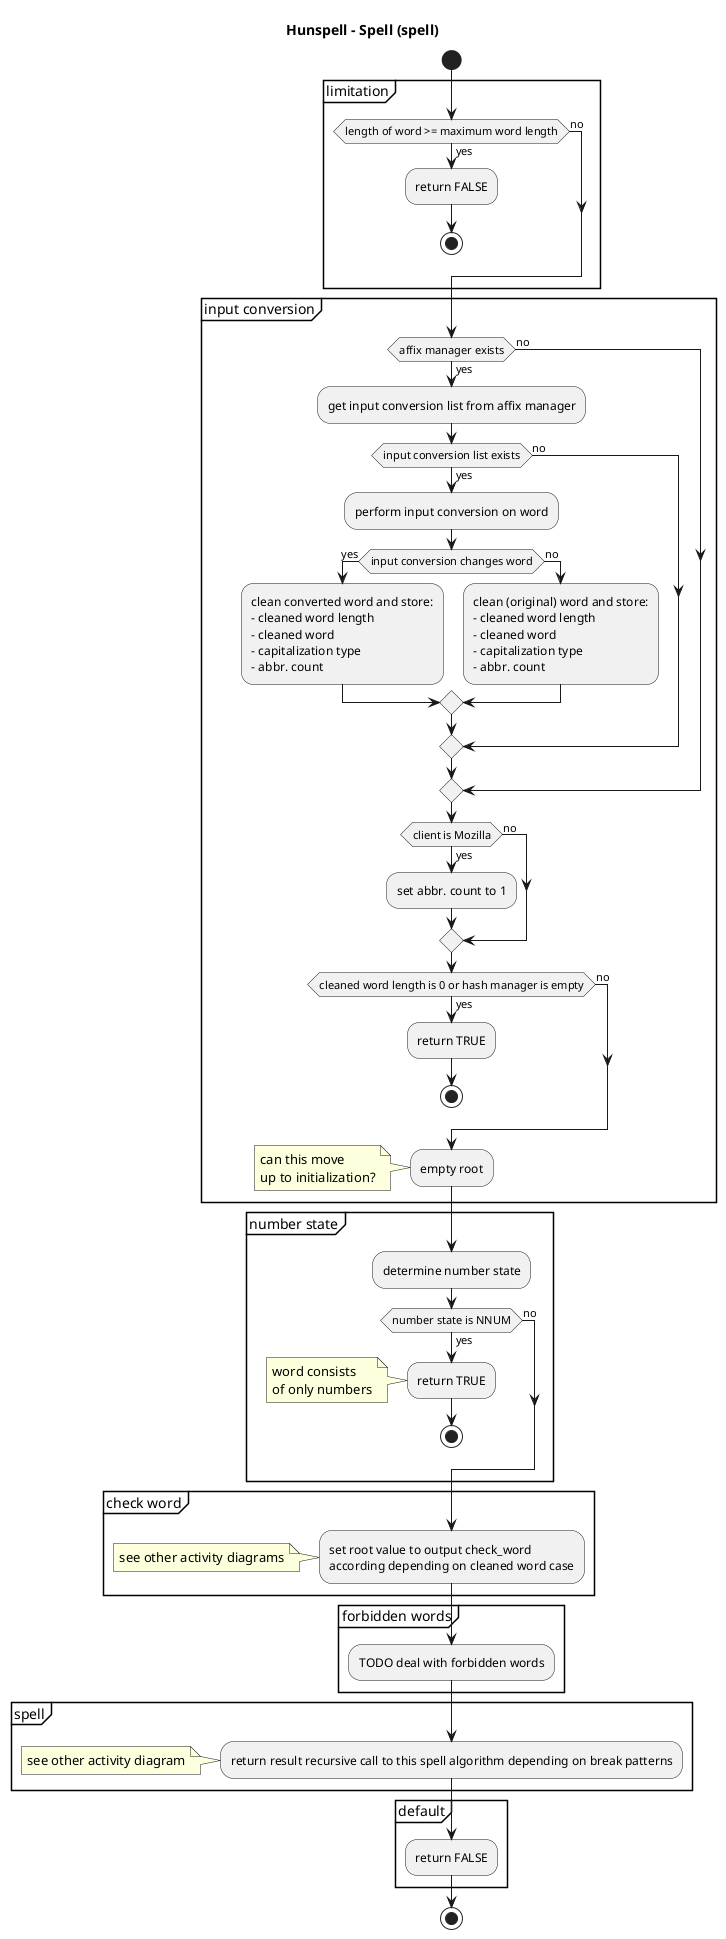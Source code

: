 @startuml
skinparam backgroundcolor White|White

title Hunspell - Spell (spell)

start

partition "limitation" {
	if (length of word >= maximum word length) then (yes)
		:return FALSE;
		stop
	else (no)
	endif
}

partition "input conversion" {
	if (affix manager exists) then (yes)
		:get input conversion list from affix manager;
		if (input conversion list exists) then (yes)
			:perform input conversion on word;
			if (input conversion changes word) then (yes)
				:clean converted word and store:\n- cleaned word length\n- cleaned word\n- capitalization type\n- abbr. count;
			else (no)
				:clean (original) word and store:\n- cleaned word length\n- cleaned word\n- capitalization type\n- abbr. count;
			endif
		else (no)
		endif
	else (no)
	endif

	if (client is Mozilla) then (yes)
		:set abbr. count to 1;
	else (no)
	endif

	if (cleaned word length is 0 or hash manager is empty) then (yes)
		:return TRUE;
		stop
	else (no)
	endif
	:empty root;
	note left: can this move\nup to initialization?
}

partition "number state" {
	:determine number state;
	if (number state is NNUM) then (yes)
		:return TRUE;
		note left: word consists\nof only numbers
		stop
	else (no)
	endif
}

partition "check word" {
	:set root value to output check_word\naccording depending on cleaned word case;
	note left: see other activity diagrams
}

partition "forbidden words" {
	:TODO deal with forbidden words;
}

partition "spell" {
	:return result recursive call to this spell algorithm depending on break patterns;
	note left: see other activity diagram
}

partition "default" {
	:return FALSE;
}

stop

@enduml
